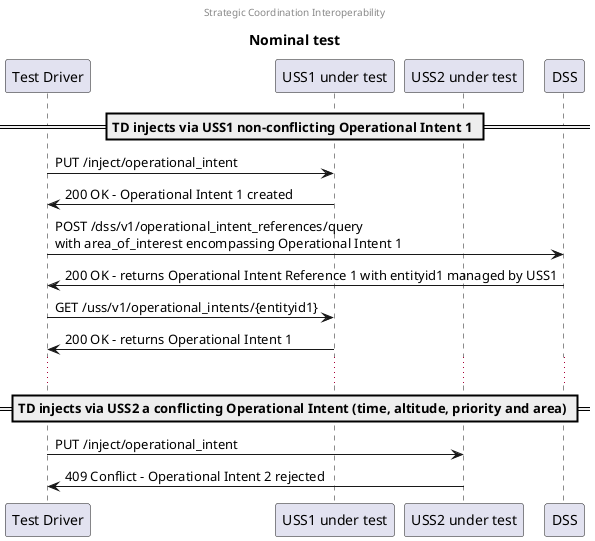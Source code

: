 @startuml
center header Strategic Coordination Interoperability
title Nominal test

participant "Test Driver" as TD
participant "USS1 under test" as USS1
participant "USS2 under test" as USS2
participant "DSS"

== TD injects via USS1 non-conflicting Operational Intent 1 ==

TD -> USS1: PUT /inject/operational_intent
TD <- USS1: 200 OK - Operational Intent 1 created

TD -> DSS: POST /dss/v1/operational_intent_references/query\nwith area_of_interest encompassing Operational Intent 1
TD <- DSS: 200 OK - returns Operational Intent Reference 1 with entityid1 managed by USS1

TD -> USS1: GET /uss/v1/operational_intents/{entityid1}
TD <- USS1: 200 OK - returns Operational Intent 1

...

== TD injects via USS2 a conflicting Operational Intent (time, altitude, priority and area) ==

TD -> USS2: PUT /inject/operational_intent
TD <- USS2: 409 Conflict - Operational Intent 2 rejected

@enduml
